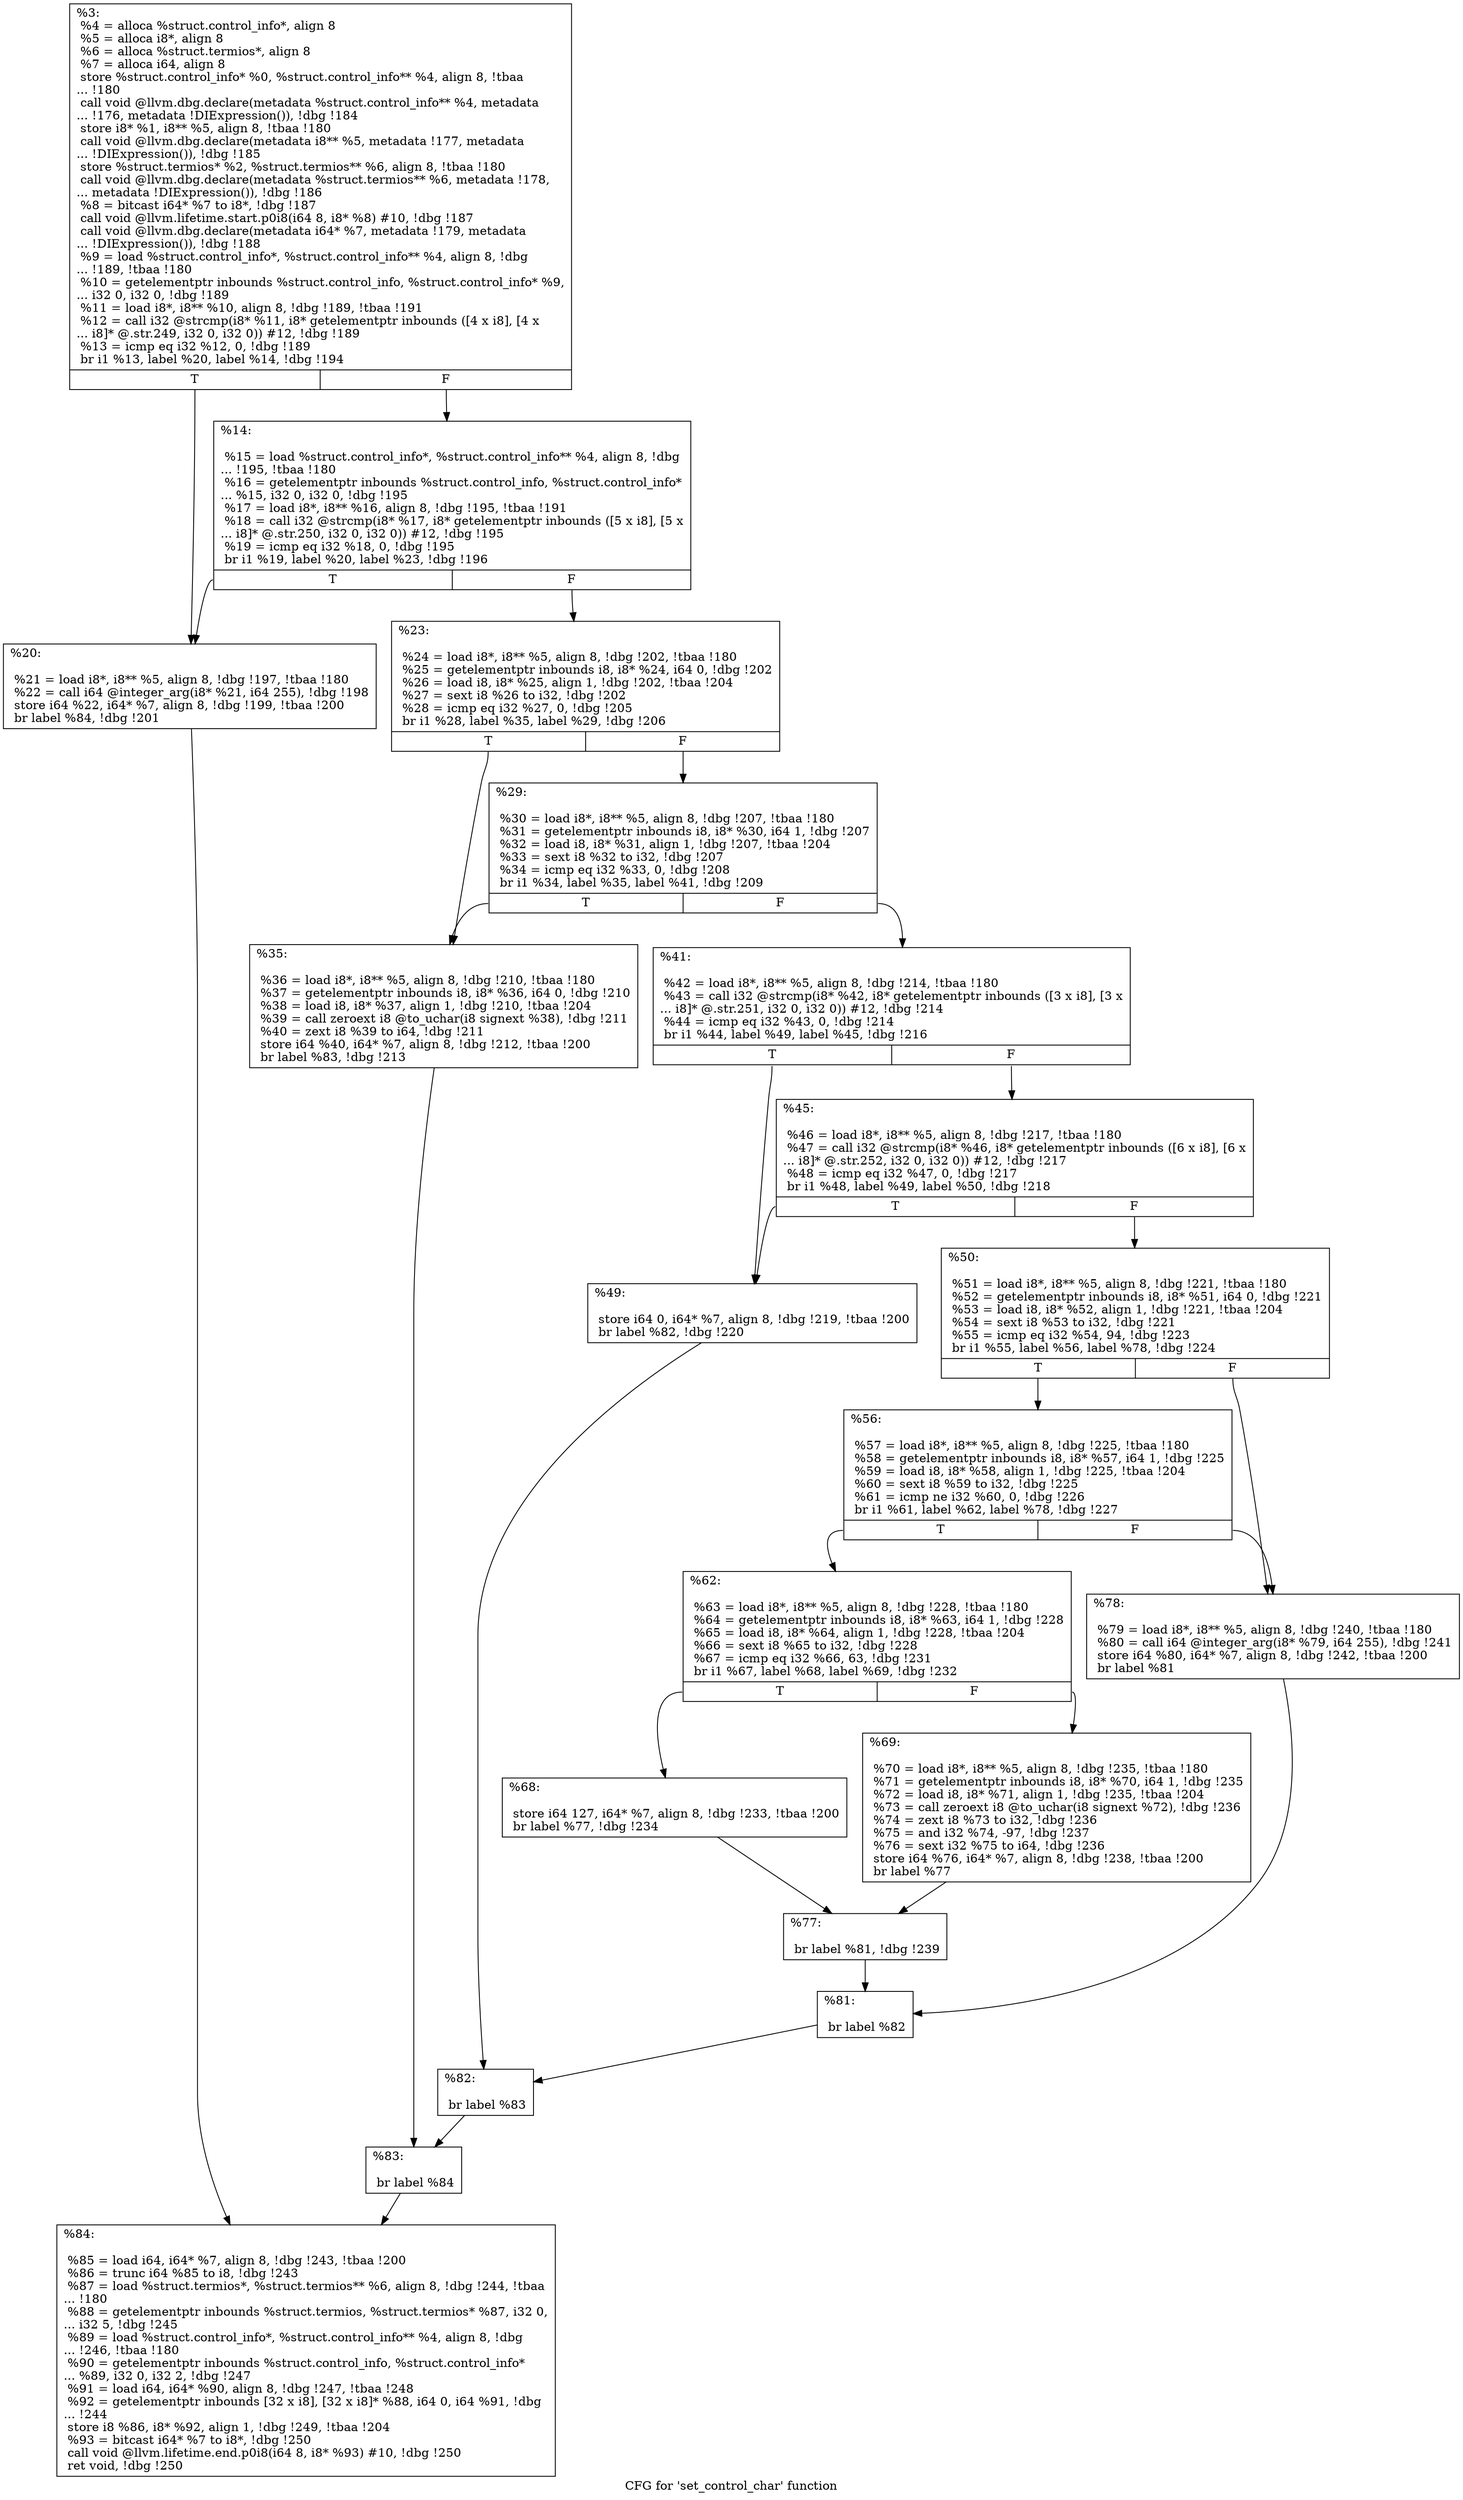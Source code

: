 digraph "CFG for 'set_control_char' function" {
	label="CFG for 'set_control_char' function";

	Node0x1c03110 [shape=record,label="{%3:\l  %4 = alloca %struct.control_info*, align 8\l  %5 = alloca i8*, align 8\l  %6 = alloca %struct.termios*, align 8\l  %7 = alloca i64, align 8\l  store %struct.control_info* %0, %struct.control_info** %4, align 8, !tbaa\l... !180\l  call void @llvm.dbg.declare(metadata %struct.control_info** %4, metadata\l... !176, metadata !DIExpression()), !dbg !184\l  store i8* %1, i8** %5, align 8, !tbaa !180\l  call void @llvm.dbg.declare(metadata i8** %5, metadata !177, metadata\l... !DIExpression()), !dbg !185\l  store %struct.termios* %2, %struct.termios** %6, align 8, !tbaa !180\l  call void @llvm.dbg.declare(metadata %struct.termios** %6, metadata !178,\l... metadata !DIExpression()), !dbg !186\l  %8 = bitcast i64* %7 to i8*, !dbg !187\l  call void @llvm.lifetime.start.p0i8(i64 8, i8* %8) #10, !dbg !187\l  call void @llvm.dbg.declare(metadata i64* %7, metadata !179, metadata\l... !DIExpression()), !dbg !188\l  %9 = load %struct.control_info*, %struct.control_info** %4, align 8, !dbg\l... !189, !tbaa !180\l  %10 = getelementptr inbounds %struct.control_info, %struct.control_info* %9,\l... i32 0, i32 0, !dbg !189\l  %11 = load i8*, i8** %10, align 8, !dbg !189, !tbaa !191\l  %12 = call i32 @strcmp(i8* %11, i8* getelementptr inbounds ([4 x i8], [4 x\l... i8]* @.str.249, i32 0, i32 0)) #12, !dbg !189\l  %13 = icmp eq i32 %12, 0, !dbg !189\l  br i1 %13, label %20, label %14, !dbg !194\l|{<s0>T|<s1>F}}"];
	Node0x1c03110:s0 -> Node0x1c39720;
	Node0x1c03110:s1 -> Node0x1c396d0;
	Node0x1c396d0 [shape=record,label="{%14:\l\l  %15 = load %struct.control_info*, %struct.control_info** %4, align 8, !dbg\l... !195, !tbaa !180\l  %16 = getelementptr inbounds %struct.control_info, %struct.control_info*\l... %15, i32 0, i32 0, !dbg !195\l  %17 = load i8*, i8** %16, align 8, !dbg !195, !tbaa !191\l  %18 = call i32 @strcmp(i8* %17, i8* getelementptr inbounds ([5 x i8], [5 x\l... i8]* @.str.250, i32 0, i32 0)) #12, !dbg !195\l  %19 = icmp eq i32 %18, 0, !dbg !195\l  br i1 %19, label %20, label %23, !dbg !196\l|{<s0>T|<s1>F}}"];
	Node0x1c396d0:s0 -> Node0x1c39720;
	Node0x1c396d0:s1 -> Node0x1c39770;
	Node0x1c39720 [shape=record,label="{%20:\l\l  %21 = load i8*, i8** %5, align 8, !dbg !197, !tbaa !180\l  %22 = call i64 @integer_arg(i8* %21, i64 255), !dbg !198\l  store i64 %22, i64* %7, align 8, !dbg !199, !tbaa !200\l  br label %84, !dbg !201\l}"];
	Node0x1c39720 -> Node0x1c39c70;
	Node0x1c39770 [shape=record,label="{%23:\l\l  %24 = load i8*, i8** %5, align 8, !dbg !202, !tbaa !180\l  %25 = getelementptr inbounds i8, i8* %24, i64 0, !dbg !202\l  %26 = load i8, i8* %25, align 1, !dbg !202, !tbaa !204\l  %27 = sext i8 %26 to i32, !dbg !202\l  %28 = icmp eq i32 %27, 0, !dbg !205\l  br i1 %28, label %35, label %29, !dbg !206\l|{<s0>T|<s1>F}}"];
	Node0x1c39770:s0 -> Node0x1c39810;
	Node0x1c39770:s1 -> Node0x1c397c0;
	Node0x1c397c0 [shape=record,label="{%29:\l\l  %30 = load i8*, i8** %5, align 8, !dbg !207, !tbaa !180\l  %31 = getelementptr inbounds i8, i8* %30, i64 1, !dbg !207\l  %32 = load i8, i8* %31, align 1, !dbg !207, !tbaa !204\l  %33 = sext i8 %32 to i32, !dbg !207\l  %34 = icmp eq i32 %33, 0, !dbg !208\l  br i1 %34, label %35, label %41, !dbg !209\l|{<s0>T|<s1>F}}"];
	Node0x1c397c0:s0 -> Node0x1c39810;
	Node0x1c397c0:s1 -> Node0x1c39860;
	Node0x1c39810 [shape=record,label="{%35:\l\l  %36 = load i8*, i8** %5, align 8, !dbg !210, !tbaa !180\l  %37 = getelementptr inbounds i8, i8* %36, i64 0, !dbg !210\l  %38 = load i8, i8* %37, align 1, !dbg !210, !tbaa !204\l  %39 = call zeroext i8 @to_uchar(i8 signext %38), !dbg !211\l  %40 = zext i8 %39 to i64, !dbg !211\l  store i64 %40, i64* %7, align 8, !dbg !212, !tbaa !200\l  br label %83, !dbg !213\l}"];
	Node0x1c39810 -> Node0x1c39c20;
	Node0x1c39860 [shape=record,label="{%41:\l\l  %42 = load i8*, i8** %5, align 8, !dbg !214, !tbaa !180\l  %43 = call i32 @strcmp(i8* %42, i8* getelementptr inbounds ([3 x i8], [3 x\l... i8]* @.str.251, i32 0, i32 0)) #12, !dbg !214\l  %44 = icmp eq i32 %43, 0, !dbg !214\l  br i1 %44, label %49, label %45, !dbg !216\l|{<s0>T|<s1>F}}"];
	Node0x1c39860:s0 -> Node0x1c39900;
	Node0x1c39860:s1 -> Node0x1c398b0;
	Node0x1c398b0 [shape=record,label="{%45:\l\l  %46 = load i8*, i8** %5, align 8, !dbg !217, !tbaa !180\l  %47 = call i32 @strcmp(i8* %46, i8* getelementptr inbounds ([6 x i8], [6 x\l... i8]* @.str.252, i32 0, i32 0)) #12, !dbg !217\l  %48 = icmp eq i32 %47, 0, !dbg !217\l  br i1 %48, label %49, label %50, !dbg !218\l|{<s0>T|<s1>F}}"];
	Node0x1c398b0:s0 -> Node0x1c39900;
	Node0x1c398b0:s1 -> Node0x1c39950;
	Node0x1c39900 [shape=record,label="{%49:\l\l  store i64 0, i64* %7, align 8, !dbg !219, !tbaa !200\l  br label %82, !dbg !220\l}"];
	Node0x1c39900 -> Node0x1c39bd0;
	Node0x1c39950 [shape=record,label="{%50:\l\l  %51 = load i8*, i8** %5, align 8, !dbg !221, !tbaa !180\l  %52 = getelementptr inbounds i8, i8* %51, i64 0, !dbg !221\l  %53 = load i8, i8* %52, align 1, !dbg !221, !tbaa !204\l  %54 = sext i8 %53 to i32, !dbg !221\l  %55 = icmp eq i32 %54, 94, !dbg !223\l  br i1 %55, label %56, label %78, !dbg !224\l|{<s0>T|<s1>F}}"];
	Node0x1c39950:s0 -> Node0x1c399a0;
	Node0x1c39950:s1 -> Node0x1c39b30;
	Node0x1c399a0 [shape=record,label="{%56:\l\l  %57 = load i8*, i8** %5, align 8, !dbg !225, !tbaa !180\l  %58 = getelementptr inbounds i8, i8* %57, i64 1, !dbg !225\l  %59 = load i8, i8* %58, align 1, !dbg !225, !tbaa !204\l  %60 = sext i8 %59 to i32, !dbg !225\l  %61 = icmp ne i32 %60, 0, !dbg !226\l  br i1 %61, label %62, label %78, !dbg !227\l|{<s0>T|<s1>F}}"];
	Node0x1c399a0:s0 -> Node0x1c399f0;
	Node0x1c399a0:s1 -> Node0x1c39b30;
	Node0x1c399f0 [shape=record,label="{%62:\l\l  %63 = load i8*, i8** %5, align 8, !dbg !228, !tbaa !180\l  %64 = getelementptr inbounds i8, i8* %63, i64 1, !dbg !228\l  %65 = load i8, i8* %64, align 1, !dbg !228, !tbaa !204\l  %66 = sext i8 %65 to i32, !dbg !228\l  %67 = icmp eq i32 %66, 63, !dbg !231\l  br i1 %67, label %68, label %69, !dbg !232\l|{<s0>T|<s1>F}}"];
	Node0x1c399f0:s0 -> Node0x1c39a40;
	Node0x1c399f0:s1 -> Node0x1c39a90;
	Node0x1c39a40 [shape=record,label="{%68:\l\l  store i64 127, i64* %7, align 8, !dbg !233, !tbaa !200\l  br label %77, !dbg !234\l}"];
	Node0x1c39a40 -> Node0x1c39ae0;
	Node0x1c39a90 [shape=record,label="{%69:\l\l  %70 = load i8*, i8** %5, align 8, !dbg !235, !tbaa !180\l  %71 = getelementptr inbounds i8, i8* %70, i64 1, !dbg !235\l  %72 = load i8, i8* %71, align 1, !dbg !235, !tbaa !204\l  %73 = call zeroext i8 @to_uchar(i8 signext %72), !dbg !236\l  %74 = zext i8 %73 to i32, !dbg !236\l  %75 = and i32 %74, -97, !dbg !237\l  %76 = sext i32 %75 to i64, !dbg !236\l  store i64 %76, i64* %7, align 8, !dbg !238, !tbaa !200\l  br label %77\l}"];
	Node0x1c39a90 -> Node0x1c39ae0;
	Node0x1c39ae0 [shape=record,label="{%77:\l\l  br label %81, !dbg !239\l}"];
	Node0x1c39ae0 -> Node0x1c39b80;
	Node0x1c39b30 [shape=record,label="{%78:\l\l  %79 = load i8*, i8** %5, align 8, !dbg !240, !tbaa !180\l  %80 = call i64 @integer_arg(i8* %79, i64 255), !dbg !241\l  store i64 %80, i64* %7, align 8, !dbg !242, !tbaa !200\l  br label %81\l}"];
	Node0x1c39b30 -> Node0x1c39b80;
	Node0x1c39b80 [shape=record,label="{%81:\l\l  br label %82\l}"];
	Node0x1c39b80 -> Node0x1c39bd0;
	Node0x1c39bd0 [shape=record,label="{%82:\l\l  br label %83\l}"];
	Node0x1c39bd0 -> Node0x1c39c20;
	Node0x1c39c20 [shape=record,label="{%83:\l\l  br label %84\l}"];
	Node0x1c39c20 -> Node0x1c39c70;
	Node0x1c39c70 [shape=record,label="{%84:\l\l  %85 = load i64, i64* %7, align 8, !dbg !243, !tbaa !200\l  %86 = trunc i64 %85 to i8, !dbg !243\l  %87 = load %struct.termios*, %struct.termios** %6, align 8, !dbg !244, !tbaa\l... !180\l  %88 = getelementptr inbounds %struct.termios, %struct.termios* %87, i32 0,\l... i32 5, !dbg !245\l  %89 = load %struct.control_info*, %struct.control_info** %4, align 8, !dbg\l... !246, !tbaa !180\l  %90 = getelementptr inbounds %struct.control_info, %struct.control_info*\l... %89, i32 0, i32 2, !dbg !247\l  %91 = load i64, i64* %90, align 8, !dbg !247, !tbaa !248\l  %92 = getelementptr inbounds [32 x i8], [32 x i8]* %88, i64 0, i64 %91, !dbg\l... !244\l  store i8 %86, i8* %92, align 1, !dbg !249, !tbaa !204\l  %93 = bitcast i64* %7 to i8*, !dbg !250\l  call void @llvm.lifetime.end.p0i8(i64 8, i8* %93) #10, !dbg !250\l  ret void, !dbg !250\l}"];
}
